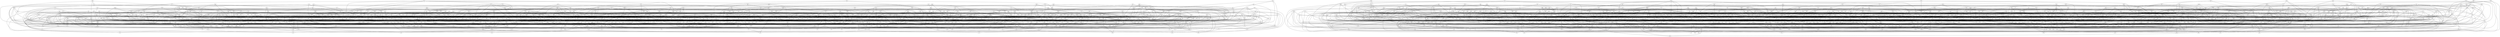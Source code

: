 graph g{
dlk -- skp
dlk -- knc
dlk -- vqm
dlk -- nnh
dlk -- prk
dlk -- kkl
dlk -- hpk
rdx -- xff
rdx -- tdb
rdx -- tvl
dmc -- thp
dmc -- pnz
dmc -- ndl
cqx -- vcp
cqx -- xcd
cqx -- zhm
cqx -- zsf
vcp -- vvh
hln -- mbs
hln -- jgd
bkg -- hln
bkg -- hmj
bkg -- jnx
bkg -- lzq
gks -- mkf
gks -- gng
gks -- nfg
gks -- plj
mkf -- pcz
mkf -- pgs
mkf -- smr
gng -- hqz
gng -- prg
gng -- zbl
tvb -- zql
cjn -- zql
cjn -- klx
cjn -- rxj
rvh -- svd
rvh -- spg
pcz -- rvh
pcz -- psn
pcz -- rxk
pcz -- vhv
ddc -- ttq
ddc -- vkl
blb -- ddc
blb -- lpz
blb -- xmr
blb -- crq
dbl -- knb
dbl -- jjg
dbl -- hdq
dbl -- xxc
dbl -- nxm
knb -- zsm
knb -- thm
knb -- vck
jjg -- lzk
jjg -- zzn
hdq -- zjs
hdq -- hvs
hdq -- zdk
nxm -- xmq
nxm -- znz
gnt -- mbq
gnt -- qsr
gnt -- jpm
gnt -- hsn
mbq -- xff
mbq -- pmt
mbq -- ntx
jpm -- xmh
jpm -- kkp
jpm -- mbl
qpx -- tnz
qpx -- vqx
lbk -- qpx
lbk -- nnh
lbk -- sgd
msb -- qpx
msb -- vbn
tqt -- zgx
psn -- tqt
ccl -- tqt
ccl -- rvv
ccl -- jfg
ccl -- qhd
fgr -- tqt
fgr -- xvg
fgr -- xst
fgr -- xdc
gls -- tqt
gls -- kfd
nfh -- tqt
nfh -- plj
bpx -- rqp
bpx -- tzz
bpx -- dhx
bpx -- xkp
bpx -- dnd
bpx -- nht
tzz -- vqc
dhx -- lbp
dhx -- kfr
dhx -- xpv
dhx -- xbc
ccz -- jmp
ccz -- mpp
ccz -- lvt
ccz -- jmv
jmp -- ptz
mpp -- vrr
bxg -- ccz
bxg -- jmv
bxg -- krt
bxg -- tzc
bxg -- tnx
bxg -- tkr
bxg -- cnj
lvt -- rzs
lvt -- snf
hkl -- xtx
hkl -- ptk
rnx -- tts
rnx -- sdj
cgs -- tts
cgs -- tdg
cgs -- qsr
cgs -- rhs
tmt -- tts
tmt -- vcr
bbc -- hrb
bbc -- xkh
bbc -- qbs
bbc -- rqm
hrb -- qjp
hrb -- ksx
xkh -- zfx
qbs -- tqz
npl -- zbj
kpg -- npl
kpg -- vbn
kpg -- zzl
cgn -- npl
cgn -- xcn
cgn -- ttl
cgn -- rhg
jxc -- tkb
jxc -- vpc
jxc -- xlm
djx -- jxc
djx -- gtr
djx -- qbs
djx -- ptz
hnp -- sdn
hnp -- mtn
hnp -- nbl
hnp -- jms
sdn -- ssg
sdn -- xcx
lmg -- zfk
lmg -- qdb
lmg -- znm
lzh -- tzg
lzh -- scb
bgs -- lzh
bgs -- kcx
bgs -- fdm
bgs -- rlr
tzg -- xvq
tzg -- zch
scb -- zvz
scb -- vzm
ppb -- vzk
ppb -- rcf
pmp -- ppb
pmp -- rdk
rcf -- zth
svt -- xdq
svt -- xqd
svt -- zqt
xdq -- zzn
ssm -- svt
ssm -- sxj
lqm -- svt
lqm -- lvx
lqm -- xds
bvb -- sfc
bvb -- pjc
bvb -- dmc
bvb -- cpx
sfc -- ztl
rtq -- xzr
qtr -- rtq
qtr -- zlb
qjp -- xqj
gtg -- qjp
gtg -- xzc
gtg -- lsg
gtg -- zxm
xqj -- zhm
xqj -- zdz
kvs -- qjp
kvs -- qhl
kvs -- nhk
xzd -- zdf
tbh -- xzd
tbh -- tkb
hhr -- xzd
hhr -- nfg
hhr -- qlg
hhr -- psd
gtn -- xzd
gtn -- hmd
gtn -- sbb
scg -- srd
scg -- vzk
gxv -- scg
gxv -- hsb
gxv -- mvt
srd -- xbk
jnn -- tdt
jnn -- ncg
ctx -- jnn
ctx -- fbv
ctx -- kch
ctx -- tzp
tdt -- zql
ncg -- tnx
ncg -- qbk
ncg -- tdk
pjm -- tln
pjm -- vkv
pjm -- rjt
tln -- zst
tln -- vcg
kbq -- pjm
kbq -- pbp
cpv -- lvl
cpv -- mmz
cpv -- dfk
mmz -- tvd
mmz -- tjk
bjv -- cpv
bjv -- gzp
bjv -- ltb
bjv -- drm
bjv -- kls
bjv -- ljg
bjv -- vqx
bjv -- dvb
lsl -- pvn
lsl -- zss
lsl -- rck
lsl -- vgv
lsl -- tgx
pvn -- tdb
bxs -- lsl
bxs -- pmt
bxs -- gjg
bxs -- gzl
tcj -- tts
mbj -- tcj
mbj -- xzr
mbj -- zvz
pnz -- tcj
pnz -- xff
ljp -- tcj
ljp -- xvx
ljp -- nqt
gzm -- ltp
gzm -- jsr
gzm -- ndl
gzm -- ldn
ltp -- ltr
ltp -- qvh
gdg -- gzm
gdg -- mfv
gdg -- plk
gdg -- jjv
gdg -- qhn
jsr -- lkh
jsr -- pvn
ndl -- zqn
ndl -- npt
nbb -- rtq
clv -- nbb
clv -- xbn
clv -- nsb
clv -- phf
gbq -- nbb
gbq -- xjx
gbq -- kdk
gbq -- hmp
ncf -- zfk
ncf -- rqz
ncf -- xbn
fbh -- ncf
fbh -- vsl
fbh -- tgl
fbh -- zth
fbh -- lrq
fbh -- xht
ncc -- vmx
ncc -- zqt
cvp -- ncc
cvp -- mhl
cvp -- gpx
cvp -- qmz
cvp -- sfc
bhp -- lhz
bhp -- sfl
bhp -- mtm
bhp -- mqp
bhp -- nbl
lhz -- psn
lhz -- tnr
lhz -- skz
sfl -- vrs
mtm -- rxg
mtm -- svd
mqp -- pkk
nbl -- pxn
nbl -- nlf
hbf -- qdc
hbf -- kjq
hbf -- shh
hbf -- xbf
qdc -- xst
qdc -- zdx
qdc -- zfp
kjq -- xjl
kjq -- kpp
kjq -- thc
shh -- xbd
shh -- zhb
ksf -- tjk
ksf -- pkd
cdx -- ksf
cdx -- xtb
cdx -- pmp
cdx -- mxs
cdx -- xms
tjk -- xvf
pkd -- qpm
cht -- ksf
cht -- hgd
cht -- qgj
cht -- qcm
lbp -- sbs
lbp -- plj
sbs -- thf
hst -- lbp
hst -- tvr
hst -- kfl
hst -- lqx
lqr -- spm
lqr -- rks
lqr -- vnm
lnq -- lqr
llj -- lqr
llj -- xxm
llj -- vhb
jkl -- xvc
jkl -- vxb
jkl -- rzz
rzz -- vng
fhx -- jkl
fhx -- rdt
fhx -- rch
fhx -- prk
bvq -- ckv
bvq -- vxc
bvq -- gfv
bvq -- jdq
ckv -- tgj
ckv -- jpt
ckv -- vfm
dnh -- jjq
dnh -- kcp
dnh -- rck
dnh -- flc
jjq -- vck
jjq -- sqv
kcp -- qcm
kcp -- nnf
kfr -- lfd
kfr -- vjm
ltr -- pts
ltr -- rjh
pts -- tbg
pts -- rjh
rjh -- rlr
lqc -- ltr
lqc -- xrt
bvz -- ltr
bvz -- xvq
bvz -- sjh
bvz -- fdm
jcg -- nfj
jcg -- rks
jcg -- kpl
jcg -- vmq
jzz -- qhh
jzz -- vbn
jzz -- tpm
qhh -- xqd
bmf -- jzz
bmf -- nms
bmf -- ccf
bmf -- qqg
lsn -- pjs
lsn -- sxj
lsn -- sfc
sxj -- xht
lgb -- ljf
lgb -- mkq
lgb -- xmc
lgb -- zdz
ljf -- lnq
ljf -- nvh
ljf -- zlg
mkq -- slz
mkq -- qmj
llb -- zxj
llb -- qhj
htl -- rjp
htl -- scd
htl -- zqq
rjp -- tlh
fhk -- htl
fhk -- qfl
fhk -- mcs
fhk -- rks
ckg -- htl
ckg -- sbr
ckg -- pcf
ckg -- psc
ckg -- qxv
ckg -- jms
ckg -- dtq
ptk -- slt
ptk -- rtp
ptk -- vgj
rjl -- xld
rjl -- xbr
dkg -- rjl
dkg -- ncg
dkg -- zgd
dkg -- xln
xkg -- xxm
qmc -- xxm
jfq -- vmx
jfq -- pfl
jfq -- sjf
jfq -- phf
jfq -- vrq
sjf -- zsm
phf -- znf
lvd -- zxm
cbn -- lvd
cbn -- mxm
cbn -- cjd
dfd -- lvd
dfd -- sgz
dfd -- rps
dfd -- jxh
dxf -- lvd
dxf -- gzk
dxf -- xnf
dxf -- tzk
dxf -- sns
qmq -- zvk
qmq -- xhl
qmq -- rlj
shb -- zhd
kjh -- shb
kjh -- rvc
jmq -- rjt
jmq -- smm
jmq -- mnj
grj -- rjt
grj -- vgf
grj -- tfc
hvd -- rjt
hvd -- pts
hvd -- vck
jmv -- kqc
jmv -- tzz
jmv -- qpv
dgr -- jmv
dgr -- zft
dgr -- rfc
dgr -- zjf
kqc -- pgm
qpv -- rvh
qpv -- sfk
fvx -- qpg
fvx -- rbl
fvx -- xjl
qpg -- trd
qpg -- shq
rbl -- xtl
fkx -- fvx
fkx -- rzh
fkx -- tlh
fkx -- zhb
fkx -- gbc
fkx -- pvl
fkx -- svc
knc -- qpq
chr -- knc
chr -- rlh
chr -- jdf
chr -- kcp
xbg -- zjd
xbg -- xmq
mms -- xbg
mms -- nmt
rfn -- xbg
rfn -- xxf
rfn -- skp
xmq -- xvf
hgd -- mkn
hgd -- zvl
hgd -- xnd
qgj -- vkl
qgj -- rnh
nms -- rjh
nms -- xfp
nms -- xmr
xfp -- zjs
gsc -- xnf
gsc -- mqr
gsc -- rbv
mqr -- phl
mqr -- xnf
gbm -- gsc
gbm -- sgz
gbm -- krt
gbm -- ptz
gbm -- gls
thm -- zjd
ksj -- txb
ksj -- qmt
txb -- vqn
hml -- ksj
hml -- zqt
hml -- tln
qmt -- xfr
kjj -- zfp
kjj -- spg
glp -- kjj
glp -- lfd
glp -- qhl
glp -- kss
glp -- sgl
vzf -- xsj
vzf -- xdc
tqb -- vzf
sfq -- tgj
sfq -- xdv
nng -- sfq
xdv -- zjp
crq -- zjd
crq -- zbj
crq -- gkq
crq -- qkk
ssg -- zxm
mhg -- ssg
mhg -- xvg
csx -- ssg
csx -- pvl
csx -- tdk
csx -- psd
csx -- nng
srf -- zpf
srf -- zhm
bzp -- srf
bzp -- krh
bzp -- pnx
bzp -- ksv
bzp -- vjm
lks -- srf
lks -- rqk
tbg -- vgf
rbv -- tpc
hfj -- rbv
hfj -- xtq
hfj -- vmn
hfj -- zrl
vct -- zgp
vct -- zxm
fzx -- vct
fzx -- nrd
fzx -- xkp
fzx -- kdp
jcz -- vct
jcz -- xmb
jcz -- vxm
jcz -- mkx
jcz -- mcs
lkd -- njd
blp -- lkd
blp -- rtx
blp -- txc
blp -- nxn
jdd -- zmf
jdd -- rvh
jdd -- jtv
ggl -- jdd
ggl -- gtr
ggl -- tzp
jtv -- kjh
jtv -- sgl
jtv -- qbz
jtv -- nsm
qgp -- sxz
qgp -- xlm
qgp -- vmb
sxz -- thc
cnf -- qgp
cnf -- lqx
cnf -- jcf
cnf -- qnn
lfl -- qlc
lfl -- xbf
lfl -- spm
qlc -- zgs
qlc -- zjz
qlc -- shq
kvz -- lfl
kvz -- zdf
kvz -- xxp
kvz -- pgs
fxk -- lfl
fxk -- zxj
fxk -- qbj
fxk -- lls
qmz -- xjx
qmz -- ssm
qmz -- rdt
glh -- xjx
glh -- tsp
glh -- msf
knp -- xjx
knp -- rhv
knp -- qls
jfp -- rrm
mvt -- rrm
rhv -- rpt
rpt -- stg
rpt -- zrp
gnl -- rhv
gnl -- lxh
gnl -- hhm
gnl -- hpk
gtd -- rhv
gtd -- hkn
nmt -- rhv
pkf -- rhv
pkf -- tbg
pkf -- xkl
pkf -- srv
qdb -- rmz
qdb -- xds
qdb -- xrt
nsj -- rrm
nsj -- xdq
nsj -- xvc
nsj -- xhl
nsj -- tsp
npg -- nsj
npg -- pmg
npg -- slr
kbv -- lzp
kbv -- thl
kbv -- mxk
dtt -- kbv
dtt -- qrr
dtt -- rlh
dtt -- nqt
qfl -- tzr
qfl -- sbm
mtj -- qfl
mtj -- stc
mtj -- nxj
mjx -- qfl
mjx -- nvh
fzv -- thc
fzv -- rxg
fzv -- svc
zkl -- zpl
sns -- zkl
sns -- vjq
gsb -- rhg
gsb -- hsn
gsb -- mhl
gsb -- vvm
rhg -- tbg
djt -- zjp
djt -- thf
djt -- jtv
djt -- rsx
djt -- qgr
thf -- xxk
rsx -- tkm
qgr -- scd
qgr -- xrv
lrm -- xld
lrm -- rhd
kjb -- lrm
kjb -- vxl
kjb -- mnq
kjb -- xrv
ctc -- znz
ctc -- jgh
ctc -- hxd
jgh -- pdv
jgh -- qsf
jgh -- zth
bsx -- lgk
bsx -- lds
bsx -- cjn
bsx -- mtn
lgk -- zfx
lgk -- zqb
lgk -- qct
lds -- qdj
lds -- tch
lds -- qsk
mtn -- xjl
mtn -- tzc
gzp -- pnq
gzp -- sgd
blh -- gzp
blh -- jrb
blh -- xvc
blh -- xfp
bkj -- sdj
bkj -- mxz
bkj -- hbp
bkj -- vqx
sdj -- xfr
hbp -- rhk
hbp -- ksj
clr -- zdb
clr -- qgr
clr -- sbb
clr -- zlg
clr -- tzk
ccm -- clr
ccm -- pcb
ccm -- ksg
ccm -- kxs
sbb -- tvn
tzk -- xfs
ldz -- tkd
ldz -- lsp
ldz -- tsb
tkd -- vjl
lfd -- rqp
lfd -- tnx
lfd -- vhh
jdq -- lfd
jdq -- ksv
jdq -- rsq
tnx -- xqz
tnx -- vts
jkt -- rjh
jkt -- knm
jkt -- lgd
ghm -- jkt
ghm -- hmj
ghm -- gxl
ghm -- hqr
lgd -- llz
lgd -- tzm
smr -- xpv
smr -- zgm
kct -- rpm
kct -- mkj
kct -- ltj
mkj -- zmp
mkj -- vcp
dmx -- lzp
dmx -- pmp
dmx -- mzs
gxl -- lzp
gxl -- kdh
gxl -- kqp
gxl -- hln
gxl -- jdf
gxl -- mbj
hdt -- lzp
hdt -- nfz
hdt -- nqt
hdt -- zss
hdt -- kht
xpr -- zjv
rnp -- xpr
rnp -- ttj
fvg -- xmb
fvg -- htv
fvg -- krh
fvg -- hmd
fvg -- skl
clm -- xmb
clm -- dzr
clm -- psd
clm -- qtn
mbs -- mvh
mbs -- nfz
mvh -- qnv
mvh -- nxn
llz -- tmk
llz -- zth
pnr -- tmk
tbq -- tmk
tbq -- tmt
llt -- tmk
llt -- mbc
llt -- zjd
fbq -- zgs
fbq -- mcs
fbq -- rdl
mcs -- zqk
qrr -- xmr
rdl -- sgg
qxv -- rdl
qxv -- tkb
jrg -- rdl
jrg -- jtb
jrg -- xsq
sgg -- txd
pcj -- vjl
pcj -- rlr
pcj -- sqq
pcj -- psf
hbd -- vjl
hbd -- tgn
hbd -- tvd
vbr -- vjl
vbr -- vlm
vbr -- xfh
bjk -- pqv
bjk -- mbq
bjk -- xhv
bjk -- flc
bjk -- ckt
bjk -- zqt
bjk -- lgx
flc -- vcd
flc -- zzn
ckt -- ljg
ckt -- jkl
ckt -- xvl
ckt -- hxd
hcb -- tsc
hcb -- zxd
hcb -- znl
bdb -- hcb
bdb -- tvq
bdb -- vcp
bdb -- tcf
tsc -- vfm
lrb -- tkc
lrb -- zjs
lrb -- mmz
jjr -- tkc
jjr -- qxh
jjr -- krf
jjr -- kbq
gfg -- tkc
gfg -- ltb
gfg -- xxf
gfg -- qtr
qpm -- tfc
jvq -- nvr
jvq -- nng
jvq -- pkk
jvq -- tvh
nvr -- rfc
nsm -- xtl
nsm -- ssv
tgr -- zhd
nhv -- rbl
nhv -- svc
vzg -- xcn
czz -- vzg
czz -- gsg
czz -- zvz
czz -- xxf
czz -- lzb
jrb -- vzg
jrb -- vxb
tdb -- vzg
bjj -- mbc
bjj -- sjr
bjj -- jjj
bjj -- nfc
mbc -- phr
mbc -- zsm
sjr -- xbk
lpz -- mbq
lpz -- vzm
ckz -- xdv
ckz -- lnq
ckz -- qzd
bnc -- ckz
bnc -- crc
bnc -- xsn
bnc -- bps
smm -- vnl
smm -- vgv
vgf -- xhl
kjg -- vgf
kjg -- rhs
klh -- vgf
klh -- pbp
cnc -- jsf
cnc -- kxb
cnc -- stg
cnc -- vkp
jsf -- pdv
jsf -- rqv
kxb -- pdn
kxb -- pkb
lzl -- zvl
lzl -- qmq
kcx -- lzl
kcx -- mhm
kcx -- xmr
hqt -- rck
hqt -- mhl
nrl -- tjk
nrl -- qgs
vjz -- xmh
gqz -- vjz
gqz -- ksj
gqz -- sdj
gqz -- qhr
kht -- vjz
kht -- qsr
kmb -- vjz
kmb -- kst
kmb -- tzs
hhg -- ndx
hhg -- tzm
bcc -- hhg
bcc -- jkj
bcc -- gnl
bcc -- mhm
bcc -- dvb
ndx -- qxh
ndx -- zfk
ndx -- nrb
ndx -- rbb
bvt -- gtd
bvt -- nxm
bvt -- vlm
bvt -- ztl
bvt -- qhr
pfv -- tzr
pfv -- zmp
brr -- pfv
brr -- qmc
brr -- nps
brr -- mpq
kjd -- pfv
kjd -- npj
mrr -- tzv
mrr -- smm
hjq -- mrr
hjq -- ldz
hjq -- sjr
mkb -- mrr
mkb -- sqp
mkb -- rkf
dhk -- llj
dhk -- vxc
dhk -- gdh
dhk -- zgd
dhk -- zjl
vhb -- vhh
vhb -- xjt
bsk -- xln
bsk -- fxd
bsk -- sts
bsk -- vjf
bsk -- dvh
bsk -- xtq
xln -- xnx
fxd -- hmf
fxd -- gkr
fxd -- gtn
gzq -- msb
gzq -- rhm
gzq -- xfr
hxq -- rsj
hxq -- qxv
hxq -- zdf
hxq -- rln
dvr -- rsj
dvr -- zdb
dvr -- dzr
dvr -- trg
sbr -- vxc
sbr -- zsf
sbr -- sgg
pcf -- qmj
pcf -- zrl
drp -- jtt
drp -- stg
drp -- ppb
drp -- mvt
drp -- xzr
jtt -- sgd
mqj -- tqb
mqj -- mqp
rhp -- rln
rhp -- vnm
gms -- rhp
gms -- kjb
gms -- xln
gms -- zxj
bxd -- nrm
bxd -- kpl
bxd -- jds
nrm -- spg
nrm -- nsm
bgh -- bxd
bgh -- jxc
bgh -- kfl
bgh -- bps
bgh -- dfm
dgm -- rps
dgm -- qmj
dgm -- kvs
btg -- dgm
btg -- zdf
btg -- ndg
btg -- shq
btg -- nvk
rps -- vjf
qmj -- rvc
dls -- mtn
dls -- qct
dls -- jfd
dls -- zxn
fqp -- ttq
fqp -- vqm
jhr -- xcd
jhr -- pcf
jhr -- msq
jhr -- zxj
msq -- pkk
msq -- rnp
msq -- tgr
qqz -- rss
qqz -- vcs
qqz -- zlc
khc -- qqz
khc -- klh
khc -- ztl
khc -- xvf
rss -- zlc
lcx -- qqz
lcx -- vlm
lcx -- vxd
lcx -- txc
lcx -- lzh
pgz -- qqz
vcs -- vzk
vcs -- zpv
ndg -- pqx
ndg -- nvr
pqx -- xfv
pqx -- rpm
jgv -- ndg
jgv -- xrv
jgv -- lsg
lgm -- zgm
lgm -- zxj
lgm -- xkz
lgm -- xxk
xkz -- xpv
hzm -- znl
hzm -- kqc
hzm -- skc
hzm -- nbp
jkj -- sfc
jkj -- vgj
cvv -- jkj
cvv -- hbp
cvv -- kft
cvv -- gqj
rhm -- zxv
dmn -- rhm
dmn -- ksd
dmn -- msm
dmn -- lrq
dvx -- rhm
dvx -- rdx
dvx -- qls
dvx -- xgm
cdf -- vgv
cdf -- dmx
cdf -- gjg
cdf -- tzm
ttg -- vgv
crp -- rdg
crp -- jkm
crp -- gfv
crp -- ddj
rdg -- rps
rdg -- smc
jkm -- pqs
jkm -- xfs
gjr -- jnn
gjr -- mxm
gjr -- xtl
gjr -- xfv
gjr -- jpt
mxm -- xnx
mxm -- vpc
xfv -- zpf
qxh -- tnz
crh -- qxh
crh -- lsk
crh -- gxp
crh -- vch
crh -- fqp
tnz -- zdk
lvx -- lzb
hvb -- lvx
hvb -- zgz
lzb -- rcf
hsb -- lvx
hsb -- thl
hsb -- kht
hsb -- qsf
hsb -- xmh
pcb -- qbj
pcb -- rhj
pcb -- prs
qbj -- rtb
qbj -- qbz
rhj -- vrx
nmm -- pcb
nmm -- rzs
nmm -- qbz
prs -- zqb
prs -- qts
qdj -- vnk
qdj -- rlz
kfk -- lds
kfk -- slm
kfk -- kjj
kfk -- mkj
hjb -- lds
hjb -- xqj
hjb -- lzm
tch -- tzc
tch -- zlg
dkl -- nsb
dkl -- slr
dkl -- mvh
dkl -- hhq
nsb -- vng
nsb -- rqv
slr -- tvd
kqj -- tkd
kqj -- rbb
kqj -- qpq
ncj -- nmt
ncj -- sbz
ncj -- srd
lzk -- nmt
lzk -- nnh
lzk -- tnp
htv -- jgv
htv -- sts
htv -- xbd
bcx -- cbn
bcx -- rzh
bcx -- qhl
bcx -- rqm
hmj -- hvg
hmj -- jsh
hvg -- tdg
hvg -- rhn
hvg -- pdn
prb -- xld
prb -- vdd
jcf -- xld
jcf -- nrf
gtr -- hvf
gtr -- qmh
gtr -- ksc
hvf -- mkx
hvf -- pxn
qmh -- tdk
pdd -- zxd
pdd -- plg
pdd -- xbr
plg -- qkp
plg -- vvh
plg -- zdf
plg -- psn
plg -- qqb
xbr -- xnx
xbr -- zkl
bzg -- pdd
bzg -- lgk
bzg -- jcf
bzg -- gtv
pkk -- qzd
pkk -- svx
tmc -- zrq
ghk -- tmc
ghk -- qzl
qtv -- tmc
qtv -- xkh
qtv -- zfp
psd -- qfv
psd -- qhj
psd -- tcf
psd -- zhm
qfv -- qtv
qfv -- zfp
phs -- znf
phs -- vxb
phs -- qsf
kfs -- phs
kfs -- zxv
znf -- zrp
qsf -- xkl
dzt -- kfd
dzt -- rtb
dzt -- nhv
dzt -- hqz
kfd -- nbp
kfd -- xmc
rtb -- sxb
rtb -- stc
krh -- spm
krh -- tlf
tlf -- tqf
ghf -- krh
ghf -- gsn
ghf -- kkx
ghf -- rqx
cds -- vxm
cds -- htm
cds -- hbb
cds -- sxk
qgg -- zft
ncm -- qgg
ncm -- zft
ncm -- snf
hnd -- qgg
hnd -- jfg
hnd -- thf
gkr -- qgg
gkr -- hst
gkr -- rsq
nzm -- xzx
nzm -- vrh
psc -- trn
psc -- zrq
psc -- xxk
trn -- zsf
hlq -- psc
hlq -- hmf
blt -- blv
blt -- msf
blt -- lsp
blt -- rzr
blv -- bvt
blv -- gzq
blv -- hxz
msf -- pkd
ftt -- xfp
ftt -- xzr
ftt -- mgj
ftt -- jdf
ftt -- vch
xbc -- znl
xbc -- zjv
bfz -- xbc
bfz -- frz
bfz -- hnx
bfz -- hss
bfz -- svc
pxn -- zdb
cck -- mts
cck -- pnq
cck -- vqq
cck -- rzp
mts -- qzz
tkm -- tsc
bvj -- zfx
bvj -- lks
bvj -- vps
ltb -- qrr
ltb -- rzp
djs -- xzx
djs -- sck
djs -- jrj
sck -- skl
jvl -- sbs
jvl -- rvc
jvl -- rdg
rqh -- sbs
gfp -- sbs
gfp -- jrj
gfp -- rzs
cbd -- sbs
cbd -- jkb
cbd -- zpf
cbd -- ckv
mhs -- rzh
mhs -- zdz
mhs -- mnq
mhs -- tdt
csr -- rzh
csr -- ksg
csr -- sck
csr -- tlh
csr -- rvv
csr -- rcr
tpm -- xfh
gqj -- tpm
gqj -- knm
gqj -- kpg
gqj -- ncc
rmz -- xjd
bxl -- rmz
bxl -- gqv
bxl -- jkf
bxl -- xdq
bsd -- rmz
bsd -- vqm
bsd -- kst
bsd -- hhn
bsd -- zfk
kst -- rmz
kst -- lfp
kst -- vvm
xjd -- zvl
xjd -- zbz
mmt -- sts
mmt -- sbb
kxl -- qsr
kxl -- zrp
jlg -- kxl
jlg -- pfl
jlg -- zlb
jlg -- kxb
xvf -- zqt
tkl -- zqt
ljg -- phr
ljg -- njk
ljg -- thp
bkx -- vfm
bkx -- xdz
bkx -- fhv
flr -- hpk
flr -- njp
flr -- lkd
flr -- sfn
njp -- vsl
njp -- ttz
sfn -- sqq
sfn -- smj
jrz -- xsn
jrz -- sns
jrz -- rln
jrz -- nbq
snf -- vcm
hck -- snf
hck -- sgz
hck -- kzz
bxv -- lzl
bxv -- qqz
bxv -- pts
brq -- bxv
brq -- ttq
brq -- zbz
brq -- smj
jtb -- qtv
jtb -- sfl
jtb -- zft
mkn -- zqn
mkn -- tzs
mkn -- prk
vgb -- xbf
vgb -- zmp
mgv -- vgb
mgv -- rks
mgv -- tlf
mgv -- xzc
txd -- vgb
mbv -- mvr
mbv -- sdj
mbv -- smm
mbv -- vsl
mvr -- tbq
mvr -- ttz
stc -- xdv
stc -- zbl
rlr -- ttg
rlr -- rzz
pmg -- rlr
pmg -- vxd
fnf -- kcx
fnf -- vkv
fnf -- kjg
fnf -- tln
mhm -- vcg
mhm -- nnh
jnh -- lcd
jnh -- zpl
jnh -- xdc
lcd -- rdq
lcd -- zjl
hfr -- jnh
hfr -- sbr
hfr -- xmc
hfr -- qmc
hfr -- mpq
hpd -- jnh
hpd -- kfl
hpd -- xdz
fqx -- nng
fqx -- pqt
czf -- fqx
czf -- lph
czf -- jbk
czf -- ffh
gbh -- hgp
gbh -- gbz
gbh -- zrl
gbh -- xkp
gbh -- hnx
hgp -- ssp
hgp -- nvx
hgp -- tzp
gbz -- gxj
gbz -- qqp
gbz -- tqf
hrd -- mzs
hrd -- jrb
hrd -- qnv
gpx -- hrd
gpx -- llz
nrd -- xcd
nrd -- rvv
fds -- qjd
fds -- sqq
fds -- hbr
fds -- znz
fds -- qzz
qjd -- qvr
qjd -- rbd
hbr -- mbj
hbr -- rzx
kdn -- zjp
kdn -- kqh
kdn -- ksg
gbc -- qfv
gbc -- hnx
gbc -- pkl
jlz -- rnr
jlz -- qft
jlz -- kfr
rnr -- zhb
qft -- rvv
qft -- qqc
kdh -- rjh
gjx -- kdh
gjx -- mxk
gjx -- gpq
fqj -- kdh
fqj -- thp
fqj -- grj
kzh -- vkv
kzh -- ldz
kzh -- znm
thg -- tjx
thg -- xdf
lpq -- thg
lpq -- tnr
fnm -- jfd
fnm -- vhh
fnm -- nvh
fnm -- ktp
jfd -- zcq
jfd -- zmp
jfd -- thc
nvh -- tzp
nvh -- rqx
nvh -- xkg
qrl -- scb
bsv -- qrl
bsv -- txb
bsv -- gnz
bsv -- zzl
bsv -- zch
ntx -- qrl
ntx -- zst
ntx -- ttg
mtg -- tlf
mtg -- vts
mtg -- xzn
ssp -- xmv
jdn -- ssp
jdn -- jfd
jdn -- tqb
qgz -- zlg
qgz -- zqk
qgz -- rqh
qgz -- rjl
hrj -- jmp
hrj -- skc
hrj -- mkx
hrj -- vrs
fhv -- jmp
fhv -- gbc
fhv -- tkr
ptz -- tvr
ptz -- qmh
ptz -- tdt
tsq -- ztl
rnh -- tsq
rkr -- tsq
rkr -- tdb
rhn -- tsq
rhn -- sbz
rhn -- vch
rqx -- tqb
fpr -- kkx
fpr -- vvh
fpr -- ssn
fpr -- gqm
fpr -- zcq
fpr -- vmq
kbn -- kkx
kbn -- qft
kbn -- tzp
cdl -- kkx
cdl -- smr
cdl -- zjf
cdl -- npj
fsh -- zjv
fsh -- tvr
fsh -- kbn
xfs -- zjv
prd -- zjv
prd -- xkg
rxp -- zqb
rxp -- rxs
qzl -- zqb
qzp -- rbn
rbn -- rxg
rbn -- zgd
bxz -- qzp
bxz -- zqq
bxz -- dfm
bxz -- nhk
bxz -- qqb
vxc -- xkp
vxc -- xdc
jfg -- vxc
jfg -- tzr
jfg -- sxk
rvc -- xvg
rvc -- ssn
rvc -- sfh
rvc -- sck
hkp -- xvg
hkp -- hss
hkp -- scd
dzd -- nfh
dzd -- pdr
dzd -- mdr
hxd -- mzs
hqz -- kct
hqz -- rhp
hqz -- vcb
bfh -- hqz
bfh -- vcp
bfh -- bvj
bfh -- nfg
vcb -- vqc
bnr -- pnq
bnr -- thp
bnr -- qjb
bnr -- gxv
bnr -- zvk
ghr -- pnq
ghr -- mrg
ghr -- kml
ghr -- hxm
ghr -- gnz
mrg -- rcj
mrg -- njk
rcj -- znm
rcj -- rlj
fdl -- mrg
fdl -- nfc
gdl -- pqt
gdl -- mgv
gdl -- xsj
btc -- gdl
btc -- rbv
btc -- gfb
btc -- tgr
pqt -- slz
pqt -- vjq
kvt -- rqp
kvt -- mmt
kvt -- lng
glx -- kvt
glx -- zhd
glx -- tsc
lng -- txd
lng -- xpr
nnb -- xfv
nnb -- tvr
nnb -- tqz
dxr -- nnb
dxr -- ghk
dxr -- vrh
dxr -- gls
dxr -- zgx
spg -- zjp
phg -- qhr
phg -- tpm
phg -- rxc
qhr -- tzm
jrn -- phg
jrn -- nfc
jrn -- tvt
jrn -- qsl
msl -- phg
msl -- vqn
tdg -- vvm
hfv -- tdg
hfv -- lqc
hfv -- rkf
lsk -- tdg
lsk -- mvj
bcb -- zqn
bcb -- gnh
bcb -- xrg
bcb -- pnr
bcb -- mqv
bcb -- hvb
bcb -- flr
bcb -- jqr
pjk -- zqn
pjk -- sxj
jlq -- pfl
jlq -- zzl
jlq -- klh
hhx -- jlq
hhx -- ssm
hhx -- pjk
hhx -- ztz
hhx -- tvt
jzt -- kvz
jzt -- mjx
jzt -- nbp
jzt -- mpg
pgs -- vvh
pgs -- pkl
pgs -- rxs
pgs -- rxz
sjk -- zgp
sjk -- slz
sjk -- zxm
lxf -- zgp
lxf -- tgj
lxf -- qbj
lph -- zgp
lph -- nvx
lph -- rxs
slm -- tql
ksd -- tmt
ksd -- pvn
cqk -- sqp
cqk -- tsb
cqk -- plk
cqk -- rrk
sqp -- sqv
tsb -- ttq
rrk -- xht
rrk -- tkl
bcn -- bkg
bcn -- qmz
bcn -- tzm
bcn -- fhx
pmt -- vxb
pmt -- sgt
ldq -- pmt
ldq -- zlb
ldq -- tsq
ldq -- rkr
ldq -- rnh
gqv -- pmc
gqv -- pjs
gqv -- mxs
pmc -- vcr
pmc -- rdr
pmc -- zbb
pfk -- rtp
pfk -- slt
pfk -- vcd
pfk -- zst
qgs -- rtp
hsn -- jnx
dqj -- hsn
dqj -- grx
dqj -- nxn
dqj -- vxd
dqj -- lxh
gqk -- hsn
gqk -- qgs
gqk -- vcd
gqk -- nxn
jnx -- nfc
jnx -- txb
trs -- znm
gnh -- znm
gnh -- jqt
gnh -- qkk
fbv -- gfb
fbv -- vmh
fbv -- shb
fbv -- xlm
gfb -- mtj
gfb -- pdr
gfb -- rqk
vmh -- zlv
vmh -- xdz
xrt -- zzp
fhn -- lqc
fhn -- tfc
fhn -- mvt
fhn -- ldz
fhn -- gnv
nkp -- zch
nkp -- pjs
nkp -- sct
sct -- srv
cvk -- nkp
cvk -- hlx
cvk -- mhl
fgb -- ghr
fgb -- rqv
fgb -- nnf
rqv -- xhv
rqv -- xgp
qsk -- tlh
kch -- qsk
kch -- pxn
kch -- xcl
tlh -- zql
rxg -- slz
rxg -- vlc
dnd -- slz
dnd -- ttc
dnd -- dzd
xzr -- zxv
rtx -- xzr
rtx -- xmq
rtx -- vth
tkr -- xdf
jjj -- rnx
jjj -- qrl
dsl -- jjj
dsl -- hrx
dsl -- frt
dsl -- rzx
fxm -- rsj
fxm -- prd
fxm -- vrx
fxm -- vnk
bbg -- fxm
bbg -- ltj
bbg -- prs
bbg -- kzz
bbg -- qzl
ldr -- mxs
ldr -- sjr
ldr -- tvm
ldr -- lkh
dvd -- ldr
dvd -- dvx
dvd -- mgj
dvd -- dxc
dvd -- gmx
dvd -- tvt
dvd -- pgz
tvm -- zbj
lkh -- vmx
lkh -- pjc
phl -- sfk
phl -- rcr
fsf -- phl
fsf -- svx
fsf -- vhh
fsf -- vdd
fsf -- jbk
sfk -- xcd
fvj -- phl
fvj -- hqx
fvj -- kqh
fvj -- vjf
fvj -- mjx
bpv -- hrj
bpv -- kpl
bpv -- kfr
bpv -- vgz
rbq -- xtb
rbq -- rlj
qkp -- zqb
qkp -- xsq
xsq -- zdx
qhl -- rhj
jxj -- qhl
jxj -- zqq
jxj -- lls
jxj -- ktp
fld -- qhl
fld -- mjr
fld -- rjp
fld -- zvq
gjg -- vlm
gjg -- tzv
mgj -- nmf
mgj -- nnf
mgj -- zzp
nmf -- tlj
nmf -- vmx
nnf -- xhv
nnf -- qsl
cdk -- mkx
cdk -- tvq
cdk -- qnr
cdk -- dtq
jds -- mkx
jds -- vmq
jds -- zft
hpz -- rbd
hpz -- tgl
hpz -- vqx
rbd -- tgx
tgl -- vzm
hmp -- rqz
hmp -- kcf
hmp -- rht
hmp -- zzn
gmx -- rqz
gmx -- xbn
gmx -- knp
crt -- hml
crt -- vzm
crt -- gpk
crt -- kst
jqk -- qjd
jqk -- qfb
jqk -- nxn
dvp -- jqk
dvp -- jsf
dvp -- fbr
dvp -- tmt
htm -- ntn
ntn -- vxl
ntn -- vjq
fdm -- pfl
fdm -- nrl
cjh -- fdm
cjh -- lfp
cjh -- kfs
cjh -- tbg
mnb -- xpr
mnb -- rxk
mnb -- nvr
mnb -- xxm
rxk -- trn
rxk -- zjl
rxk -- xkz
rxk -- xdf
ljs -- mnb
ljs -- rlz
ljs -- xmv
dxc -- msf
dxc -- gnn
dxc -- qvh
qzz -- sjf
qzk -- qzz
qzk -- xvc
qzk -- xms
qnr -- svd
qnr -- rhd
ksc -- zqq
ksc -- xbf
ksc -- rpm
crc -- gqp
crc -- rxz
crc -- zsj
gqp -- jlz
gqp -- mtg
gqp -- mqj
ktz -- qbs
ktz -- nkr
ktz -- kvz
nkr -- zqq
nkr -- xsn
nkr -- xxk
cbl -- ktz
cbl -- sgl
cbl -- gpm
cbl -- vmb
cbl -- kqc
cbl -- vpv
prg -- zdx
prg -- vmq
krs -- prg
krs -- xsj
krs -- rcr
krs -- thf
dzr -- xdz
dzr -- rqk
ssv -- zgm
ssv -- zhb
ltj -- xln
ltj -- mhs
pqs -- tqb
pqs -- rxz
grx -- qvr
grx -- rss
grx -- mnx
qvr -- rxc
tqz -- vfm
dlj -- dsl
dlj -- fsl
dlj -- lgs
dlj -- pdb
dlj -- lgx
hrx -- lqq
hrx -- txb
hrx -- pqv
frt -- thl
frt -- lzk
frt -- vnl
bxf -- dsl
bxf -- zss
bxf -- mxz
bxf -- lzq
lxh -- zlc
lxh -- sqq
hhm -- stb
hhm -- qcn
hhm -- pns
frz -- hck
frz -- kch
frz -- khb
frz -- hlq
bsb -- kbn
bsb -- ttc
bsb -- xzc
bsb -- hrb
ttc -- vdd
fhz -- hbr
fhz -- mvh
fhz -- xrt
fhz -- sjh
fhz -- mvr
sjh -- skp
kdc -- tvr
kdc -- rnp
kdc -- zgd
kdc -- nzm
cgk -- kxs
cgk -- jcf
cgk -- hjb
cgk -- qbk
kxs -- zrq
kxs -- tql
gxz -- nng
gxz -- rqh
gxz -- qhj
gxz -- vnm
gxz -- thf
qhj -- tdk
cqv -- pqv
cqv -- czd
cqv -- xsp
cqv -- vkp
czd -- fvh
czd -- lvl
czd -- jjq
czd -- hdt
vkp -- xgm
dgn -- lmg
dgn -- rnx
dgn -- dnh
bqz -- dgn
bqz -- lgs
bqz -- hxz
bqz -- dxk
pdb -- xsp
pdb -- rnx
pdb -- zvz
trg -- zmf
gmg -- trg
gmg -- nsm
gmg -- kjd
rsq -- trg
gpk -- qpm
gpk -- jmx
gpk -- stb
kgk -- xcx
kgk -- zhd
kgk -- vnk
kgk -- vmb
kgk -- ttc
cst -- xxc
cst -- hfv
cst -- qvr
cst -- vxb
gnv -- xxc
gnv -- rzx
gnv -- pnr
gnv -- njd
gnv -- mzg
gmd -- sdj
gmd -- vth
gmd -- xbk
gmd -- sct
bbb -- gmd
bbb -- hkl
bbb -- mms
bbb -- rpc
gkk -- xtx
gkk -- hgd
gkk -- jlr
mfr -- tbh
mfr -- rnr
mfr -- vlk
mfr -- qdg
fjr -- tbh
fjr -- pnx
fjr -- hlq
fjr -- sll
fjr -- xrv
ksx -- tbh
ksx -- nfj
ksx -- zqk
mfv -- sbz
mfv -- ppb
krf -- mfv
krf -- qhn
krf -- zth
kpp -- xnx
kpp -- zsj
kpp -- lzm
cqs -- xrg
cqs -- ljp
cqs -- hpk
cqs -- xkl
cqs -- tnz
kfl -- thg
dqp -- tsp
dqp -- kqp
dqp -- knm
dqp -- rtq
dqp -- xbk
dqp -- fxn
khx -- tsp
khx -- txb
khx -- xsp
bmr -- jqt
bmr -- fqp
bmr -- ksd
bmr -- cvk
bmr -- lrb
bmr -- hrd
bmr -- gnl
bmr -- xvx
jqt -- msl
jqt -- nqs
bbl -- xfv
bbl -- npj
bbl -- jrg
bbl -- zpl
bbl -- jxh
jtp -- zlv
jtp -- lhz
jtp -- tqz
jtp -- xmb
rlh -- rpc
rlh -- tkc
rpc -- xfh
bnh -- kjg
bnh -- nfz
bnh -- jmx
bnh -- ccf
bnh -- gpq
crs -- thl
crs -- ttl
crs -- cvv
crs -- kbq
crs -- gsg
lsg -- nlf
lsg -- xjt
lsg -- sdn
dfh -- fbh
dfh -- gxv
cfq -- dfh
cfq -- qpq
cfq -- fgb
cfq -- qmt
bcp -- dfh
bcp -- tdb
bcp -- jsh
bcp -- hdz
ksv -- ssn
ksv -- xbd
ksv -- nfj
ksv -- qtn
lfn -- qts
lfn -- rxg
lfn -- rxj
qts -- thf
rxj -- vdm
jct -- lfn
jct -- shs
jct -- szk
jct -- mbm
mkr -- nrj
mkr -- qjk
mkr -- sfk
mkr -- qdg
nrj -- plj
nrj -- vnk
nrj -- sns
bjq -- vxm
bjq -- qft
bjq -- nmv
bjq -- krt
fvf -- gpp
fvf -- xcn
fvf -- gkk
fvf -- zxb
fvf -- mxz
fvf -- mbr
gpp -- gsg
jkf -- stg
jkf -- lvl
jkf -- thm
qjb -- rbq
qjb -- tsb
pnx -- rqm
sfh -- tzz
sfh -- vlh
sfh -- zjz
vlh -- zdx
vlh -- zxn
vlh -- vmn
qqc -- qxf
qqc -- vpv
cqz -- qxf
cqz -- vhv
cqz -- nrd
cqz -- kdp
qlg -- qxf
qlg -- vpv
qlg -- shh
dgt -- qxf
dgt -- hnd
dgt -- htm
qct -- rqx
qct -- vps
qct -- rsx
qct -- qnr
qct -- zxd
rfc -- vrr
zjf -- zxm
gqm -- ncm
gqm -- nsm
gqm -- jct
zcq -- zmf
rrz -- skp
rrz -- tbg
rrz -- zvl
rrz -- sml
sml -- tzv
sml -- vbr
tfc -- xms
sxb -- xnx
tql -- xnx
tql -- zpl
vcr -- znf
ldc -- vcr
ldc -- nfx
ldc -- vrq
ldc -- qpq
hhn -- tlj
hhn -- thp
dvv -- fsh
dvv -- nrm
dvv -- xzc
dvv -- qzp
cnj -- dvv
cnj -- kch
cnj -- sjk
cnj -- skc
cnj -- mqj
mbl -- pjk
mbl -- vgj
kkp -- mbl
kkp -- tvm
kkp -- knm
kdk -- ncj
hqx -- nrj
hqx -- rxh
hqx -- krs
pdv -- qls
pdv -- qvr
mxk -- zqc
gjf -- mxk
gjf -- sqv
gjf -- vkv
xqz -- xsq
svx -- xqz
svx -- tvn
kzz -- xqz
kzz -- zsp
kcf -- mbs
kcf -- vqm
gkq -- kcf
gkq -- hjq
gkq -- gnl
kqh -- zlv
xbn -- zss
rbb -- xbn
rbb -- tbq
ngx -- qls
ngx -- rpc
ngx -- qpm
dbm -- qls
dbm -- jvz
dbm -- fqj
dbm -- gpp
msm -- qls
msm -- thm
msm -- zzp
msm -- qhh
vrs -- zfx
brb -- bvj
brb -- stc
brb -- grp
brb -- lvt
gfv -- tvb
gfv -- kgd
gfv -- xjl
kgd -- khl
kgd -- xxk
kgd -- qnn
bpp -- gsc
bpp -- fzj
bpp -- htb
bpp -- jqp
lsp -- mbr
lsp -- lzb
mbr -- xds
mbr -- xvl
vlk -- xln
bdt -- vhh
bdt -- rxz
bdt -- gfp
vlc -- zgd
vjq -- vlc
qbk -- vlc
qbk -- xtq
fpl -- xfp
fpl -- tlj
fpl -- hkl
fpl -- xvx
fpl -- mxs
tlj -- xjd
bsq -- hdt
bsq -- njk
bsq -- gnn
bsq -- rzr
gnn -- jmx
gnn -- qqr
gnn -- xvl
gnn -- qpq
rzr -- xrg
rzr -- tjk
xqm -- zdz
qqf -- xqm
qqf -- xpv
qqf -- zjp
vdd -- xqm
dgp -- xqm
dgp -- vrx
dgp -- rqm
nfz -- rss
dbs -- jfp
dbs -- tkd
dbs -- gqk
dbs -- dxk
nrb -- rzg
nrb -- sbz
kvk -- nrb
kvk -- ljg
kvk -- rbf
pdr -- xbd
pdr -- qzd
fbr -- qsr
fbr -- zzn
ccq -- fbr
ccq -- lzq
ccq -- xbk
ccq -- hmp
mpq -- rps
mpq -- rtb
trd -- xkp
trd -- xnf
mpk -- ssv
mpk -- vmb
mpk -- pvk
bkv -- mpk
bkv -- zvq
bkv -- hvf
bkv -- xzn
bzs -- qfb
bzs -- flg
bzs -- gch
flg -- jqr
flg -- gxp
gch -- pjk
gch -- nfx
gch -- vcg
jdf -- msl
jdf -- qcn
kll -- kqj
kll -- pqv
kll -- tkl
cmt -- kll
cmt -- jpm
cmt -- rxc
cmt -- vvm
cmt -- qsl
rhk -- vzk
jtm -- rhk
jtm -- pns
jtm -- vcs
jtm -- kzh
jtm -- qtr
fsl -- jtt
fsl -- sqp
drt -- fsl
drt -- nsb
drt -- lbk
drt -- qxh
shs -- tvn
xbd -- zsp
shq -- xbd
kss -- qjk
kss -- nmk
kss -- nht
kss -- trn
zlb -- zvk
blr -- xfr
blr -- zbb
blr -- kjg
blr -- ctc
fzl -- rdk
fzl -- rch
fzl -- jsr
fzl -- kmb
fzl -- sgt
nfx -- rdk
bzz -- rdk
bzz -- jfc
bzz -- rzg
bzz -- nqs
bzz -- kzp
hmd -- ljz
hmd -- zmf
ljz -- sts
ljz -- zlv
kqp -- lsk
kqp -- zbb
nmq -- nng
nmq -- rfk
nmq -- xmv
vqc -- xst
cpf -- xst
cpf -- sfl
cpf -- mpp
cpf -- xfs
bqj -- tjx
bqj -- rzs
bqj -- zgx
bqj -- czs
khl -- xxp
khl -- rhj
khl -- sgg
tgx -- xfp
frx -- tgx
frx -- pkf
frx -- mvh
frx -- rnx
hhk -- vxl
hhk -- rfc
hhk -- qqc
jhj -- vxl
jhj -- vgz
jhj -- nxb
jgr -- rcf
jgr -- vth
jgr -- npt
kpl -- zpf
kpl -- rjl
kpl -- slm
lqx -- zdf
mzg -- vnl
mzg -- xms
vcg -- xjd
ccf -- kfs
ccf -- hhn
ccf -- pjc
mqv -- rrk
mqv -- sjr
bts -- gjf
bts -- xxc
bts -- rht
bts -- rzr
rht -- vbr
kbs -- rhd
kbs -- tvb
kbs -- lxf
kbs -- rlz
rhd -- zjz
rhd -- vts
rlz -- svd
nqs -- xds
nqs -- prk
nqs -- ttz
kdp -- znl
kdp -- qdc
pns -- sml
skl -- tnr
hgj -- skl
hgj -- jvl
hgj -- lpd
ndj -- zjf
ndj -- rjp
fxl -- ndj
fxl -- pcf
fxl -- nmm
fxl -- zxm
bnq -- gmg
bnq -- vjf
bnq -- zft
bnq -- qdj
nmv -- pnx
nmv -- rqp
nmv -- vjf
qqg -- vqq
qqg -- qzk
qqg -- rbf
rbf -- rnx
rbg -- sxz
gxj -- kqh
gxj -- lpq
gxj -- pgj
qjk -- rbg
mhq -- qjk
mhq -- mrj
mhq -- nkr
crn -- qqr
crn -- fdl
crn -- ldk
crn -- mnj
qqr -- xkl
fnd -- rxc
fnd -- vqq
fnd -- ldk
fnd -- rfn
cjv -- rhg
cjv -- qsf
cjv -- jgd
cjv -- fqq
nlf -- rjp
gdh -- nlf
gdh -- glx
gdh -- zsj
kqf -- phr
kqf -- zlc
kqf -- rht
kqf -- zxb
jmx -- trs
jmx -- tvl
cfl -- jmx
cfl -- zqc
cfl -- dfk
cfl -- qmt
rdr -- trs
bps -- zrq
bps -- rsq
sll -- zft
sll -- vmq
sll -- tvh
srv -- tzs
vxd -- zqc
nbq -- nzm
nbq -- zjl
bfc -- nbq
bfc -- bkx
bfc -- ghf
bfc -- llb
bfc -- ttj
lqq -- npl
lqq -- tzm
hgn -- lqq
hgn -- pjc
hgn -- thp
hgn -- lvl
hgn -- slr
jzh -- qlg
jzh -- zbl
jzh -- qts
nps -- qpg
nps -- zrl
fdt -- tdb
fdt -- frj
fdt -- plk
fdt -- kls
fdt -- rzx
frj -- pdn
frj -- pns
pdn -- pkd
dbg -- sxk
dbg -- nhv
dbg -- fnc
dbg -- xdc
fzp -- jtt
fzp -- qgs
fzp -- rck
fzp -- trs
tnr -- xmv
tnr -- zrl
fbc -- jfp
fbc -- kxl
fbc -- phf
fbc -- nqt
npj -- ntn
bmm -- nmf
bmm -- gpp
bmm -- xqd
bmm -- pcj
cjt -- jkm
cjt -- fmv
cjt -- vjm
cjt -- qzl
fmv -- fqd
fmv -- zpl
fmv -- sxb
bnz -- zkl
bnz -- tgj
bnz -- cqz
bnz -- xjt
sgl -- xtq
ksg -- xzn
ttj -- zcq
ttj -- vjm
kpd -- vgj
kpd -- qqr
kpd -- srv
pgm -- xsj
pgm -- prb
jvz -- vqq
jvz -- vbn
jvz -- tvd
jvz -- ngx
jvz -- vkl
hlx -- hpz
hlx -- hvd
hlx -- ltp
vrh -- zjp
klx -- vrh
klx -- vmq
qqp -- vrh
qqp -- tzp
gsn -- qbs
gsn -- qhj
gsn -- sbm
nmk -- qqc
nmk -- sfl
lls -- nmk
hlf -- vng
hlf -- npt
hlf -- nfx
hlf -- sjf
hlf -- zgz
hlf -- hxm
zgz -- zst
lgs -- pmh
lgs -- sqv
pmh -- xvq
pmh -- qtr
qkk -- sgd
qkk -- srd
hgq -- sgd
hgq -- vcg
hgq -- mts
hgq -- ztz
drz -- kjd
drz -- mpg
drz -- lfd
drz -- xbf
mpg -- pcf
mpg -- mqp
sbm -- shs
sbm -- tmc
pph -- rbn
pph -- tcf
mhl -- znf
gzl -- sjh
gzl -- hdq
gzl -- kls
glr -- zsm
glr -- zpv
glr -- hvs
glr -- tkl
cdh -- pvk
cdh -- dvh
cdh -- xls
cdh -- ljz
cdh -- htm
dfm -- pvk
dfm -- tvn
dfm -- slm
hbb -- pvk
hbb -- rxh
hbb -- mkf
gnz -- qgs
gnz -- kkp
ttl -- zch
ghn -- vmx
ghn -- xfh
ghn -- npt
ghn -- jlr
khb -- xtl
khb -- rxs
khb -- lng
hqr -- qjb
hqr -- ztz
hqr -- jnx
txc -- zbj
txc -- znf
txc -- xgm
jms -- tgr
jms -- tjx
nbp -- sgg
nbp -- nmq
jjv -- lfp
jjv -- tsb
jjv -- npg
lfp -- zpv
fbd -- qpv
fbd -- nrd
fbd -- ghk
fbd -- lls
fbd -- nvk
vpc -- xxp
qcn -- vkp
qcn -- qfb
bsh -- fdl
bsh -- gsk
bsh -- mzs
bsh -- tnp
jfc -- pdv
jfc -- zxb
jfc -- xgp
xgp -- zbz
fnc -- zkl
fnc -- hkp
fnc -- sgz
ddz -- rcr
ddz -- fjr
ddz -- qkp
ddz -- tzr
gsl -- kzp
gsl -- tfc
gsl -- mzg
gsl -- kpg
kzp -- qfb
kzp -- rrm
mvj -- zpv
mvj -- rzg
mvj -- vcd
hdz -- zpv
hdz -- kpg
hdz -- zrp
vpv -- zlv
nvx -- snf
nvx -- pgm
vsl -- ztz
jrj -- ljs
jrj -- lpd
lpd -- xlm
lpd -- qqf
gtv -- shs
gtv -- mtg
gtv -- zxd
gtv -- zjz
vnm -- xcl
bgt -- pmh
bgt -- lqm
bgt -- qzk
bgt -- rpc
bgt -- msb
csk -- mzs
csk -- rbf
csk -- tkd
csk -- hhq
mjr -- qjp
mjr -- zgm
mjr -- qqp
mjr -- pgj
pgj -- ssp
pgj -- zdf
rch -- xvq
rch -- tzg
fzj -- qft
fzj -- lcd
fzj -- ndj
fqn -- zxv
fqn -- xtx
fqn -- frj
fqn -- jmq
fqn -- zdk
bmd -- xls
bmd -- mnq
bmd -- tvh
bmd -- nrp
jqs -- xls
jqs -- sgh
qzd -- zmp
drm -- fdt
drm -- xmh
drm -- sct
dpn -- njp
dpn -- xxf
dpn -- rck
dpn -- tsb
fks -- nbl
fks -- mgv
fks -- jdq
fks -- rsj
hrr -- nbb
hrr -- hxd
hrr -- xxf
hrr -- mnx
hrr -- jjg
mnx -- sqv
dfk -- rzg
dfk -- ttl
rdq -- vxm
rdq -- vhv
pbp -- zdk
pbp -- rdr
krt -- rln
ccb -- sjf
ccb -- rhz
ccb -- pnr
ccb -- pdn
rhz -- rnh
rhz -- xcn
tcf -- zgm
ktp -- vqc
ktp -- tvq
ktp -- mhg
ktp -- lqx
tvl -- xvl
qcm -- tvl
qcm -- rzp
gsg -- sfn
mrj -- rbl
mrj -- xkg
mrj -- xld
stb -- tzv
kft -- khx
kft -- kpd
kft -- rhk
kft -- llt
hsk -- nrf
hsk -- rqk
hsk -- htb
hsk -- zsp
nrf -- nrp
nrf -- pvl
cqf -- mhq
cqf -- pph
cqf -- vnk
cqf -- hlm
nht -- tzk
nht -- rsq
hnx -- sxb
tzc -- vrr
hgz -- tzc
hgz -- kcn
hgz -- qsk
hgz -- vrx
ttz -- xgm
hvs -- rzz
hvs -- mqv
bpt -- gjx
bpt -- rlj
bpt -- hhq
bpt -- fhx
ddb -- jkb
ddb -- qfv
ddb -- lpq
ddb -- scd
jkb -- sxz
jkb -- zqk
qhn -- zzl
qhn -- zxb
qhn -- scg
qnv -- rpt
vcm -- zgs
vcm -- vhv
gft -- vcm
gft -- grp
gft -- sgh
gft -- jqs
gft -- lrm
zbz -- zvk
kml -- vqn
kml -- njk
kml -- qmz
cvs -- plk
cvs -- qgs
cvs -- xrg
cvs -- pmp
fqd -- sxk
fqd -- nfh
fqd -- rxs
cmx -- xmc
cmx -- rxp
cmx -- qdg
cmx -- nvk
skz -- vmh
skz -- tvb
skz -- vmn
tgn -- vnl
tgn -- zvz
vgz -- zjl
dzb -- npg
dzb -- hbd
dzb -- pnz
dzb -- zbz
lrq -- vrq
lrq -- xtx
lrq -- njp
fvh -- vrq
fvh -- jgr
fvh -- lkd
jns -- mpp
jns -- zsp
jns -- vcp
bbt -- jns
bbt -- zsf
bbt -- dxr
bbt -- zsp
qbz -- rxh
jsh -- xff
jsh -- jtt
hxz -- xxf
hxz -- rhz
ldk -- xvx
ldk -- zrp
jqr -- rkr
jqr -- zzl
kkl -- kzp
kkl -- rkf
dtq -- xzx
dtq -- klx
gsk -- khx
gsk -- hvb
gsk -- xnd
mnj -- vkl
mnj -- tmt
bpb -- zxn
bpb -- sfl
bpb -- qmh
bpb -- bpp
tpc -- zql
tpc -- zdb
tpc -- vdm
kls -- qcm
grp -- zvq
grp -- qlx
gxp -- tgl
gxp -- jpm
gxp -- msf
cpr -- hzm
cpr -- rdq
cpr -- nfj
cpr -- tch
smc -- tzr
smc -- xmb
smc -- ssn
smc -- vdm
szk -- vjf
szk -- tkr
jgd -- mkb
jgd -- phf
nxj -- xdf
nxj -- pqx
bmt -- tkb
bmt -- vxl
bmt -- djs
bmt -- mtm
bmt -- kcn
kcn -- rfk
kcn -- kqh
qtn -- zbl
qtn -- rfk
png -- zsj
png -- xkz
png -- vts
vdm -- zhm
pkl -- vpc
pkl -- xzn
pnn -- tqf
pnn -- vps
pnn -- tvq
tqf -- vzf
hkn -- knc
hkn -- lgd
hkn -- srd
hmf -- tzk
hmf -- jhj
qvh -- vch
qvh -- zgz
dvh -- sxz
dvh -- lbs
bzn -- gtv
bzn -- ccm
bzn -- rln
bzn -- smr
rzp -- xff
dxk -- ttg
dxk -- zqc
dxk -- gtd
rfk -- vhb
dcn -- pjs
dcn -- vth
dcn -- gpq
dcn -- sgt
gpq -- tvt
gpq -- slt
ccd -- kdn
ccd -- vrs
ccd -- ggl
ccd -- mmt
ccd -- nhk
ccd -- cnj
hxm -- tgn
hxm -- qhh
nss -- sgd
nss -- rqz
nss -- qpq
fqq -- nss
fqq -- rdr
fqq -- vck
fqq -- nsj
fqq -- mts
fqq -- xqd
fqq -- hqt
jxh -- tvh
jxh -- xxp
hpc -- shq
hpc -- rpm
hpc -- mhg
bdf -- hpc
bdf -- bdt
bdf -- jqs
bdf -- ckv
bdf -- bfz
rlj -- vqn
rlj -- vlm
jpt -- nxj
jpt -- pnn
qhd -- tqf
qhd -- xfv
qhd -- trd
bmb -- gqp
bmb -- fqx
bmb -- rqh
bmb -- png
pkb -- ssm
pkb -- zsm
pkb -- rbd
brj -- gsl
brj -- rtp
brj -- bzs
brj -- mnx
sgh -- tkm
sgh -- vpc
hss -- zgs
hss -- png
hpm -- ppb
hpm -- rrk
hpm -- xhl
hpm -- vcr
mnq -- ttj
qlx -- rsx
qlx -- xsn
dxv -- jkf
dxv -- tzs
dxv -- xbg
cnh -- dxv
cnh -- jfp
cnh -- ptk
cnh -- kvk
tvh -- vlk
ddj -- mmt
ddj -- qhd
ddj -- nxb
nxb -- zgx
nxb -- zdb
jlr -- prk
jlr -- kkl
gpf -- xxf
gpf -- lsn
gpf -- tkd
lzq -- tmk
qrn -- sfq
qrn -- rbv
qqb -- qrn
qqb -- shb
ffh -- qrn
ffh -- rbg
ffh -- nps
ffh -- nrm
cqm -- prd
cqm -- jdn
cqm -- lnq
cqm -- xcx
dlr -- nfg
dlr -- vjf
dlr -- qqp
dlr -- rnr
hlm -- vgz
hlm -- zvq
hlm -- hpd
nnl -- tvm
nnl -- xgm
nnl -- qgj
nnl -- rcj
ldn -- tjk
ldn -- mbr
ldn -- rnh
ldn -- tnp
fnt -- qqc
fnt -- hhk
fnt -- zft
fnt -- pfv
rxr -- xfv
rxr -- skc
rxr -- vlh
rxr -- xbr
dvb -- pgz
dvb -- xgp
rdt -- xxf
rdt -- stb
rdt -- vng
lzm -- rxp
lzm -- svd
lzm -- spm
lzm -- qlx
nxn -- zbb
nxn -- vzg
bbd -- hlf
bbd -- kdk
bbd -- nms
bbd -- gpx
gpm -- vmn
gpm -- lsg
gpm -- kjh
gpm -- jqp
jqp -- rbg
jqp -- qft
cdr -- fbq
cdr -- qnn
cdr -- nfg
cdr -- crc
chm -- qzp
chm -- xcl
chm -- jrj
chm -- jns
xcl -- zxn
cnv -- flg
cnv -- nkp
cnv -- vbn
cnv -- hqt
cnv -- fxn
csz -- fdt
csz -- qnv
csz -- phr
csz -- jkf
rhs -- sct
rhs -- xhv
xnd -- xtb
xnd -- zth
nrp -- rxj
nrp -- xkh
fxn -- mhm
fxn -- qrr
smj -- vkv
smj -- xsp
smj -- zjs
smj -- xht
dkx -- vkp
dkx -- xxf
dkx -- knc
dkx -- kdk
btk -- tbg
btk -- krf
btk -- hsb
btk -- rbd
lbs -- szk
lbs -- nsm
lbs -- vrr
pvl -- qlg
tnp -- txb
gkg -- pgz
gkg -- nrl
gkg -- gpf
gkg -- hhg
gkg -- glh
gzk -- kdp
gzk -- jrz
gzk -- mtm
mdr -- xcx
mdr -- xzx
mdr -- nrf
mdr -- vcb
rkf -- zzp
njd -- sqv
njd -- zxv
jbk -- rbv
jbk -- xrv
cjd -- tjx
cjd -- pph
cjd -- qmc
cjd -- prb
cjd -- lks
cmp -- rxh
cmp -- mkq
cmp -- mqr
cmp -- jzh
cmp -- llb
lgx -- tnz
lgx -- slt
htb -- szk
htb -- qnn
cpx -- vqx
cpx -- pmg
cpx -- pmc
psf -- vxd
psf -- vqq
psf -- rbq
dpz -- txd
dpz -- vcb
dpz -- ssg
dpz -- hgj
nhk -- rqh
czs -- fzv
czs -- glx
czs -- dgp
hhq -- llz
hhq -- pmc
hhq -- mxz
tdk -- vlk
tdk -- ttc
dss -- lvx
dss -- mms
dss -- xxc
dss -- zqc
mbm -- shh
mbm -- pqs
mbm -- vmn
qdg -- xjt
qdg -- xls
qdg -- rbl
bvs -- zxv
bvs -- txc
bvs -- xtb
bvs -- lpz
qsl -- znz
nvk -- vps
nvk -- tkm
sgt -- srd
sgt -- zsm
}
